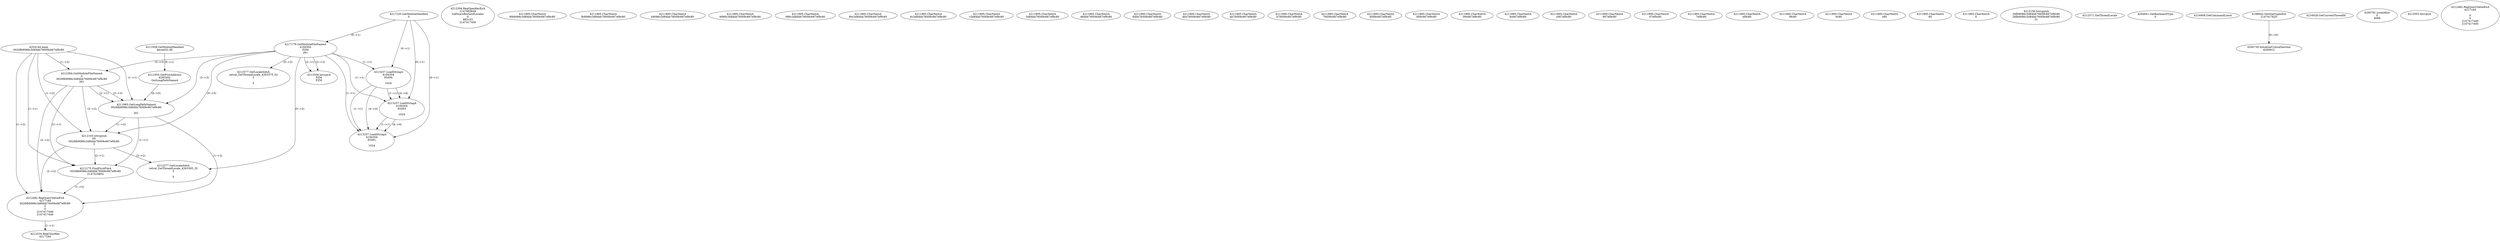 // Global SCDG with merge call
digraph {
	0 [label="4254144.main
0026fb9086c3d84bb76009c667ef9c80"]
	1 [label="4217235.GetModuleHandleA
0"]
	2 [label="4217179.GetModuleFileNameA
4194304
PZM
261"]
	1 -> 2 [label="(0-->1)"]
	3 [label="4212364.GetModuleFileNameA
0
0026fb9086c3d84bb76009c667ef9c80
261"]
	0 -> 3 [label="(1-->2)"]
	2 -> 3 [label="(3-->3)"]
	4 [label="4212394.RegOpenKeyExA
2147483649
Software\Borland\Locales
0
983103
2147417456"]
	5 [label="4211938.GetModuleHandleA
kernel32.dll"]
	6 [label="4211955.GetProcAddress
6295592
GetLongPathNameA"]
	5 -> 6 [label="(0-->1)"]
	7 [label="4211985.GetLongPathNameA
0026fb9086c3d84bb76009c667ef9c80

261"]
	0 -> 7 [label="(1-->1)"]
	3 -> 7 [label="(2-->1)"]
	2 -> 7 [label="(3-->3)"]
	3 -> 7 [label="(3-->3)"]
	6 -> 7 [label="(0-->0)"]
	8 [label="4212103.lstrcpynA
00
0026fb9086c3d84bb76009c667ef9c80
3"]
	0 -> 8 [label="(1-->2)"]
	3 -> 8 [label="(2-->2)"]
	7 -> 8 [label="(1-->2)"]
	2 -> 8 [label="(0-->3)"]
	9 [label="4211895.CharNextA
6fb9086c3d84bb76009c667ef9c80"]
	10 [label="4211895.CharNextA
fb9086c3d84bb76009c667ef9c80"]
	11 [label="4211895.CharNextA
b9086c3d84bb76009c667ef9c80"]
	12 [label="4211895.CharNextA
9086c3d84bb76009c667ef9c80"]
	13 [label="4211895.CharNextA
086c3d84bb76009c667ef9c80"]
	14 [label="4211895.CharNextA
86c3d84bb76009c667ef9c80"]
	15 [label="4211895.CharNextA
6c3d84bb76009c667ef9c80"]
	16 [label="4211895.CharNextA
c3d84bb76009c667ef9c80"]
	17 [label="4211895.CharNextA
3d84bb76009c667ef9c80"]
	18 [label="4211895.CharNextA
d84bb76009c667ef9c80"]
	19 [label="4211895.CharNextA
84bb76009c667ef9c80"]
	20 [label="4211895.CharNextA
4bb76009c667ef9c80"]
	21 [label="4211895.CharNextA
bb76009c667ef9c80"]
	22 [label="4211895.CharNextA
b76009c667ef9c80"]
	23 [label="4211895.CharNextA
76009c667ef9c80"]
	24 [label="4211895.CharNextA
6009c667ef9c80"]
	25 [label="4211895.CharNextA
009c667ef9c80"]
	26 [label="4211895.CharNextA
09c667ef9c80"]
	27 [label="4211895.CharNextA
9c667ef9c80"]
	28 [label="4211895.CharNextA
c667ef9c80"]
	29 [label="4211895.CharNextA
667ef9c80"]
	30 [label="4211895.CharNextA
67ef9c80"]
	31 [label="4211895.CharNextA
7ef9c80"]
	32 [label="4211895.CharNextA
ef9c80"]
	33 [label="4211895.CharNextA
f9c80"]
	34 [label="4211895.CharNextA
9c80"]
	35 [label="4211895.CharNextA
c80"]
	36 [label="4211895.CharNextA
80"]
	37 [label="4211895.CharNextA
0"]
	38 [label="4212156.lstrcpynA
26fb9086c3d84bb76009c667ef9c80
26fb9086c3d84bb76009c667ef9c80
31"]
	39 [label="4212175.FindFirstFileA
0026fb9086c3d84bb76009c667ef9c80
2147416802"]
	0 -> 39 [label="(1-->1)"]
	3 -> 39 [label="(2-->1)"]
	7 -> 39 [label="(1-->1)"]
	8 -> 39 [label="(2-->1)"]
	40 [label="4212482.RegQueryValueExA
4217184
0026fb9086c3d84bb76009c667ef9c80
0
0
2147417446
2147417440"]
	0 -> 40 [label="(1-->2)"]
	3 -> 40 [label="(2-->2)"]
	7 -> 40 [label="(1-->2)"]
	8 -> 40 [label="(2-->2)"]
	39 -> 40 [label="(1-->2)"]
	41 [label="4212534.RegCloseKey
4217184"]
	40 -> 41 [label="(1-->1)"]
	42 [label="4212558.lstrcpyA
PZM
PZM"]
	2 -> 42 [label="(2-->1)"]
	2 -> 42 [label="(2-->2)"]
	43 [label="4212571.GetThreadLocale
"]
	44 [label="4212577.GetLocaleInfoA
retval_GetThreadLocale_4263395_32
3

5"]
	2 -> 44 [label="(0-->2)"]
	8 -> 44 [label="(3-->2)"]
	45 [label="4204841.GetKeyboardType
0"]
	46 [label="4216908.GetCommandLineA
"]
	47 [label="4198942.GetStartupInfoA
2147417620"]
	48 [label="4216928.GetCurrentThreadId
"]
	49 [label="4213257.LoadStringA
4194304
65494

1024"]
	1 -> 49 [label="(0-->1)"]
	2 -> 49 [label="(1-->1)"]
	50 [label="4213257.LoadStringA
4194304
65493

1024"]
	1 -> 50 [label="(0-->1)"]
	2 -> 50 [label="(1-->1)"]
	49 -> 50 [label="(1-->1)"]
	49 -> 50 [label="(4-->4)"]
	51 [label="4213257.LoadStringA
4194304
65491

1024"]
	1 -> 51 [label="(0-->1)"]
	2 -> 51 [label="(1-->1)"]
	49 -> 51 [label="(1-->1)"]
	50 -> 51 [label="(1-->1)"]
	49 -> 51 [label="(4-->4)"]
	50 -> 51 [label="(4-->4)"]
	52 [label="4200730.InitializeCriticalSection
4260912"]
	47 -> 52 [label="(0-->0)"]
	53 [label="4200791.LocalAlloc
0
4088"]
	54 [label="4212003.lstrcpyA

"]
	55 [label="4212482.RegQueryValueExA
4217184

0
0
2147417446
2147417440"]
	56 [label="4212577.GetLocaleInfoA
retval_GetThreadLocale_4263375_32
3

5"]
	2 -> 56 [label="(0-->2)"]
}
